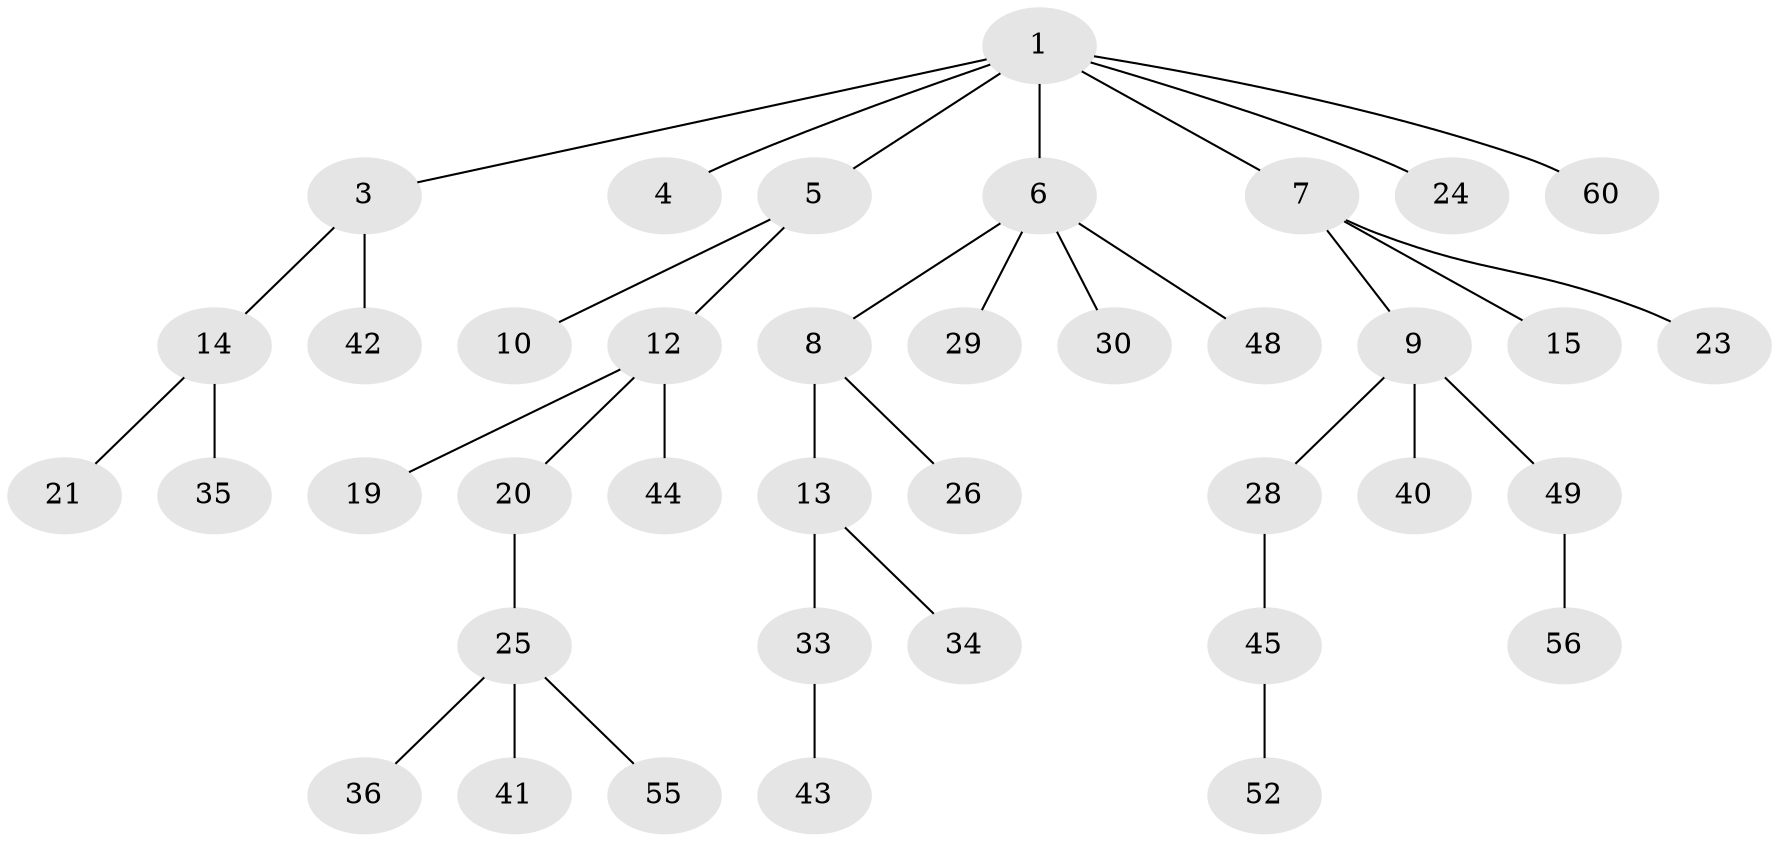 // original degree distribution, {4: 0.08333333333333333, 5: 0.08333333333333333, 3: 0.06666666666666667, 2: 0.25, 1: 0.5166666666666667}
// Generated by graph-tools (version 1.1) at 2025/42/03/06/25 10:42:02]
// undirected, 39 vertices, 38 edges
graph export_dot {
graph [start="1"]
  node [color=gray90,style=filled];
  1 [super="+2"];
  3 [super="+11"];
  4 [super="+39"];
  5 [super="+37"];
  6 [super="+22"];
  7 [super="+31"];
  8 [super="+16"];
  9 [super="+17"];
  10;
  12 [super="+32"];
  13 [super="+53"];
  14 [super="+18"];
  15 [super="+51"];
  19 [super="+59"];
  20;
  21 [super="+58"];
  23;
  24;
  25 [super="+38"];
  26 [super="+27"];
  28;
  29;
  30;
  33;
  34;
  35;
  36 [super="+46"];
  40 [super="+50"];
  41;
  42;
  43;
  44 [super="+54"];
  45 [super="+47"];
  48;
  49;
  52;
  55;
  56 [super="+57"];
  60;
  1 -- 3;
  1 -- 6;
  1 -- 7;
  1 -- 4;
  1 -- 5;
  1 -- 24;
  1 -- 60;
  3 -- 14;
  3 -- 42;
  5 -- 10;
  5 -- 12;
  6 -- 8;
  6 -- 29;
  6 -- 48;
  6 -- 30;
  7 -- 9;
  7 -- 15;
  7 -- 23;
  8 -- 13;
  8 -- 26;
  9 -- 40;
  9 -- 28;
  9 -- 49;
  12 -- 19;
  12 -- 20;
  12 -- 44;
  13 -- 33;
  13 -- 34;
  14 -- 21;
  14 -- 35;
  20 -- 25;
  25 -- 36;
  25 -- 41;
  25 -- 55;
  28 -- 45;
  33 -- 43;
  45 -- 52;
  49 -- 56;
}
